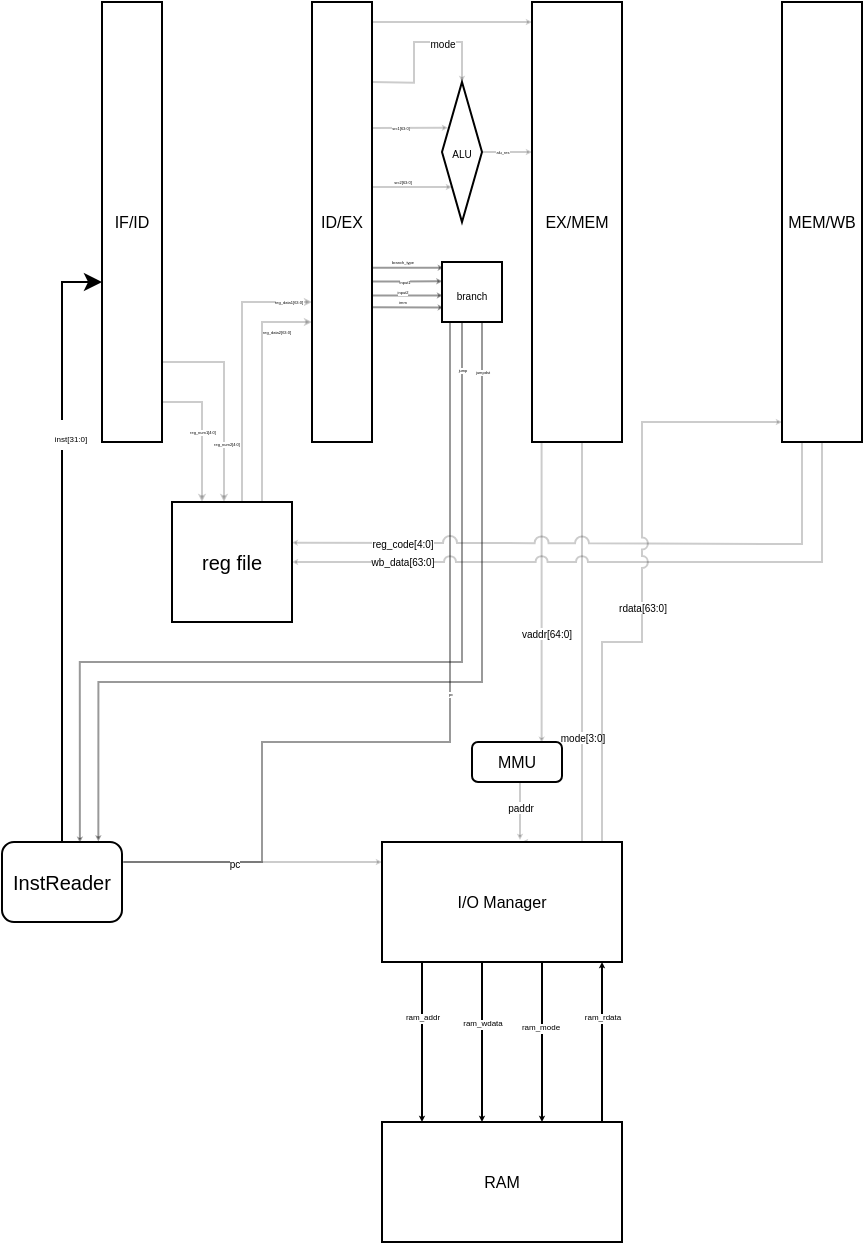 <mxfile version="10.9.7" type="github"><diagram id="Ys9plIMEWjF186C1SJvL" name="Page-1"><mxGraphModel dx="981" dy="501" grid="1" gridSize="10" guides="1" tooltips="1" connect="1" arrows="1" fold="1" page="1" pageScale="1" pageWidth="850" pageHeight="1100" math="0" shadow="0"><root><mxCell id="0"/><mxCell id="1" parent="0"/><mxCell id="R68iFmrZ4ruvfKdIdsfy-32" style="edgeStyle=orthogonalEdgeStyle;rounded=0;jumpStyle=arc;jumpSize=18;orthogonalLoop=1;jettySize=auto;html=1;shadow=0;startSize=6;fontSize=3;opacity=20;entryX=0.25;entryY=0;entryDx=0;entryDy=0;endSize=1;" parent="1" source="ZigvVun1-Oz8XMNLbB8I-3" target="R68iFmrZ4ruvfKdIdsfy-31" edge="1"><mxGeometry relative="1" as="geometry"><mxPoint x="140" y="514" as="targetPoint"/><Array as="points"><mxPoint x="140" y="460"/></Array></mxGeometry></mxCell><mxCell id="R68iFmrZ4ruvfKdIdsfy-70" value="reg_num1[4:0]" style="text;html=1;resizable=0;points=[];align=center;verticalAlign=middle;labelBackgroundColor=#ffffff;fontSize=2;" parent="R68iFmrZ4ruvfKdIdsfy-32" vertex="1" connectable="0"><mxGeometry x="-0.02" relative="1" as="geometry"><mxPoint as="offset"/></mxGeometry></mxCell><mxCell id="R68iFmrZ4ruvfKdIdsfy-34" style="edgeStyle=orthogonalEdgeStyle;rounded=0;jumpStyle=arc;jumpSize=18;orthogonalLoop=1;jettySize=auto;html=1;shadow=0;startSize=6;fontSize=3;opacity=20;strokeWidth=1;endSize=1;" parent="1" source="ZigvVun1-Oz8XMNLbB8I-3" target="R68iFmrZ4ruvfKdIdsfy-31" edge="1"><mxGeometry relative="1" as="geometry"><mxPoint x="151" y="519" as="targetPoint"/><Array as="points"><mxPoint x="151" y="440"/></Array></mxGeometry></mxCell><mxCell id="R68iFmrZ4ruvfKdIdsfy-71" value="reg_num2[4:0]" style="text;html=1;resizable=0;points=[];align=center;verticalAlign=middle;labelBackgroundColor=#ffffff;fontSize=2;" parent="R68iFmrZ4ruvfKdIdsfy-34" vertex="1" connectable="0"><mxGeometry x="0.427" y="1" relative="1" as="geometry"><mxPoint as="offset"/></mxGeometry></mxCell><mxCell id="ZigvVun1-Oz8XMNLbB8I-3" value="IF/ID" style="rounded=0;whiteSpace=wrap;html=1;fontSize=8;" parent="1" vertex="1"><mxGeometry x="90" y="260" width="30" height="220" as="geometry"/></mxCell><mxCell id="R68iFmrZ4ruvfKdIdsfy-39" style="edgeStyle=orthogonalEdgeStyle;rounded=0;jumpStyle=arc;jumpSize=18;orthogonalLoop=1;jettySize=auto;html=1;entryX=0.15;entryY=0.327;entryDx=0;entryDy=0;entryPerimeter=0;shadow=0;startSize=0;endSize=0;strokeWidth=1;fontSize=3;opacity=20;endArrow=classic;endFill=1;" parent="1" target="R68iFmrZ4ruvfKdIdsfy-37" edge="1"><mxGeometry relative="1" as="geometry"><Array as="points"><mxPoint x="240" y="323"/><mxPoint x="240" y="323"/></Array><mxPoint x="225" y="323" as="sourcePoint"/></mxGeometry></mxCell><mxCell id="R68iFmrZ4ruvfKdIdsfy-68" value="src1[63:0]" style="text;html=1;resizable=0;points=[];align=center;verticalAlign=middle;labelBackgroundColor=#ffffff;fontSize=2;" parent="R68iFmrZ4ruvfKdIdsfy-39" vertex="1" connectable="0"><mxGeometry x="-0.207" y="-1" relative="1" as="geometry"><mxPoint x="-1" y="-1" as="offset"/></mxGeometry></mxCell><mxCell id="R68iFmrZ4ruvfKdIdsfy-40" style="edgeStyle=orthogonalEdgeStyle;rounded=0;jumpStyle=arc;jumpSize=18;orthogonalLoop=1;jettySize=auto;html=1;entryX=0;entryY=1;entryDx=0;entryDy=0;shadow=0;startSize=6;endSize=0;strokeWidth=1;fontSize=3;opacity=20;" parent="1" target="R68iFmrZ4ruvfKdIdsfy-37" edge="1"><mxGeometry relative="1" as="geometry"><Array as="points"><mxPoint x="245" y="352"/></Array><mxPoint x="225" y="352.444" as="sourcePoint"/></mxGeometry></mxCell><mxCell id="R68iFmrZ4ruvfKdIdsfy-69" value="src2[63:0]" style="text;html=1;resizable=0;points=[];align=center;verticalAlign=middle;labelBackgroundColor=#ffffff;fontSize=2;" parent="R68iFmrZ4ruvfKdIdsfy-40" vertex="1" connectable="0"><mxGeometry x="0.005" y="-5" relative="1" as="geometry"><mxPoint x="-5.5" y="-7.5" as="offset"/></mxGeometry></mxCell><mxCell id="R68iFmrZ4ruvfKdIdsfy-54" style="edgeStyle=orthogonalEdgeStyle;rounded=0;jumpStyle=arc;jumpSize=18;orthogonalLoop=1;jettySize=auto;html=1;entryX=0.5;entryY=0;entryDx=0;entryDy=0;shadow=0;startSize=6;endSize=0;strokeWidth=1;fontSize=5;opacity=20;" parent="1" target="R68iFmrZ4ruvfKdIdsfy-37" edge="1"><mxGeometry relative="1" as="geometry"><mxPoint x="225" y="299.944" as="sourcePoint"/></mxGeometry></mxCell><mxCell id="R68iFmrZ4ruvfKdIdsfy-67" value="mode" style="text;html=1;resizable=0;points=[];align=center;verticalAlign=middle;labelBackgroundColor=#ffffff;fontSize=5;" parent="R68iFmrZ4ruvfKdIdsfy-54" vertex="1" connectable="0"><mxGeometry x="0.118" relative="1" as="geometry"><mxPoint x="7.5" as="offset"/></mxGeometry></mxCell><mxCell id="R68iFmrZ4ruvfKdIdsfy-55" style="edgeStyle=orthogonalEdgeStyle;rounded=0;jumpStyle=arc;jumpSize=18;orthogonalLoop=1;jettySize=auto;html=1;shadow=0;startSize=6;endSize=0;strokeWidth=1;fontSize=5;opacity=20;" parent="1" source="ZigvVun1-Oz8XMNLbB8I-7" target="ZigvVun1-Oz8XMNLbB8I-8" edge="1"><mxGeometry relative="1" as="geometry"><Array as="points"><mxPoint x="260" y="270"/><mxPoint x="260" y="270"/></Array></mxGeometry></mxCell><mxCell id="3jL-bCs1GaXZ-DOKsFJh-5" style="edgeStyle=orthogonalEdgeStyle;rounded=0;orthogonalLoop=1;jettySize=auto;html=1;exitX=1.008;exitY=0.604;exitDx=0;exitDy=0;entryX=0.031;entryY=0.095;entryDx=0;entryDy=0;entryPerimeter=0;exitPerimeter=0;endSize=0;startSize=0;comic=0;strokeColor=#000000;opacity=40;" edge="1" parent="1" source="ZigvVun1-Oz8XMNLbB8I-7" target="3jL-bCs1GaXZ-DOKsFJh-4"><mxGeometry relative="1" as="geometry"><Array as="points"/></mxGeometry></mxCell><mxCell id="3jL-bCs1GaXZ-DOKsFJh-6" value="&lt;span style=&quot;font-size: 2px;&quot;&gt;branch_type&lt;/span&gt;" style="text;html=1;resizable=0;points=[];align=center;verticalAlign=middle;labelBackgroundColor=#ffffff;fontSize=2;" vertex="1" connectable="0" parent="3jL-bCs1GaXZ-DOKsFJh-5"><mxGeometry x="-0.226" relative="1" as="geometry"><mxPoint x="1" y="-3" as="offset"/></mxGeometry></mxCell><mxCell id="3jL-bCs1GaXZ-DOKsFJh-7" value="" style="edgeStyle=orthogonalEdgeStyle;rounded=0;comic=0;orthogonalLoop=1;jettySize=auto;html=1;startSize=0;endSize=0;strokeColor=#000000;fontSize=2;entryX=0.007;entryY=0.322;entryDx=0;entryDy=0;entryPerimeter=0;exitX=0.993;exitY=0.635;exitDx=0;exitDy=0;exitPerimeter=0;opacity=40;" edge="1" parent="1" source="ZigvVun1-Oz8XMNLbB8I-7" target="3jL-bCs1GaXZ-DOKsFJh-4"><mxGeometry relative="1" as="geometry"><Array as="points"><mxPoint x="240" y="400"/><mxPoint x="240" y="400"/></Array></mxGeometry></mxCell><mxCell id="3jL-bCs1GaXZ-DOKsFJh-8" value="input1" style="text;html=1;resizable=0;points=[];align=center;verticalAlign=middle;labelBackgroundColor=#ffffff;fontSize=2;" vertex="1" connectable="0" parent="3jL-bCs1GaXZ-DOKsFJh-7"><mxGeometry x="-0.356" relative="1" as="geometry"><mxPoint x="4" y="0.5" as="offset"/></mxGeometry></mxCell><mxCell id="3jL-bCs1GaXZ-DOKsFJh-9" style="edgeStyle=orthogonalEdgeStyle;rounded=0;comic=0;orthogonalLoop=1;jettySize=auto;html=1;entryX=0.018;entryY=0.564;entryDx=0;entryDy=0;entryPerimeter=0;startSize=0;endSize=0;strokeColor=#000000;fontSize=2;exitX=1.012;exitY=0.667;exitDx=0;exitDy=0;exitPerimeter=0;opacity=40;" edge="1" parent="1" source="ZigvVun1-Oz8XMNLbB8I-7" target="3jL-bCs1GaXZ-DOKsFJh-4"><mxGeometry relative="1" as="geometry"/></mxCell><mxCell id="3jL-bCs1GaXZ-DOKsFJh-10" value="input2" style="text;html=1;resizable=0;points=[];align=center;verticalAlign=middle;labelBackgroundColor=#ffffff;fontSize=2;" vertex="1" connectable="0" parent="3jL-bCs1GaXZ-DOKsFJh-9"><mxGeometry x="-0.287" y="1" relative="1" as="geometry"><mxPoint x="2" y="-0.5" as="offset"/></mxGeometry></mxCell><mxCell id="3jL-bCs1GaXZ-DOKsFJh-11" style="edgeStyle=orthogonalEdgeStyle;rounded=0;comic=0;orthogonalLoop=1;jettySize=auto;html=1;entryX=0.03;entryY=0.751;entryDx=0;entryDy=0;entryPerimeter=0;startSize=0;endSize=0;strokeColor=#000000;fontSize=2;exitX=1.008;exitY=0.694;exitDx=0;exitDy=0;exitPerimeter=0;opacity=40;" edge="1" parent="1" source="ZigvVun1-Oz8XMNLbB8I-7" target="3jL-bCs1GaXZ-DOKsFJh-4"><mxGeometry relative="1" as="geometry"/></mxCell><mxCell id="3jL-bCs1GaXZ-DOKsFJh-12" value="imm" style="text;html=1;resizable=0;points=[];align=center;verticalAlign=middle;labelBackgroundColor=#ffffff;fontSize=2;" vertex="1" connectable="0" parent="3jL-bCs1GaXZ-DOKsFJh-11"><mxGeometry x="-0.231" relative="1" as="geometry"><mxPoint x="1" y="-2.5" as="offset"/></mxGeometry></mxCell><mxCell id="3jL-bCs1GaXZ-DOKsFJh-13" style="edgeStyle=orthogonalEdgeStyle;rounded=0;comic=0;orthogonalLoop=1;jettySize=auto;html=1;startSize=0;endSize=0;strokeColor=#000000;fontSize=2;opacity=40;exitX=1;exitY=0.25;exitDx=0;exitDy=0;" edge="1" parent="1" source="3jL-bCs1GaXZ-DOKsFJh-1"><mxGeometry relative="1" as="geometry"><mxPoint x="264" y="420" as="targetPoint"/><Array as="points"><mxPoint x="170" y="690"/><mxPoint x="170" y="630"/><mxPoint x="264" y="630"/><mxPoint x="264" y="419"/></Array></mxGeometry></mxCell><mxCell id="3jL-bCs1GaXZ-DOKsFJh-14" value="pc" style="text;html=1;resizable=0;points=[];align=center;verticalAlign=middle;labelBackgroundColor=#ffffff;fontSize=2;" vertex="1" connectable="0" parent="3jL-bCs1GaXZ-DOKsFJh-13"><mxGeometry x="0.116" y="-5" relative="1" as="geometry"><mxPoint x="-5" y="-5" as="offset"/></mxGeometry></mxCell><mxCell id="ZigvVun1-Oz8XMNLbB8I-7" value="ID/EX" style="rounded=0;whiteSpace=wrap;html=1;fontSize=8;" parent="1" vertex="1"><mxGeometry x="195" y="260" width="30" height="220" as="geometry"/></mxCell><mxCell id="R68iFmrZ4ruvfKdIdsfy-41" style="edgeStyle=orthogonalEdgeStyle;rounded=0;jumpStyle=arc;jumpSize=18;orthogonalLoop=1;jettySize=auto;html=1;shadow=0;startSize=6;endSize=0;strokeWidth=1;fontSize=3;opacity=20;entryX=0.774;entryY=0.02;entryDx=0;entryDy=0;entryPerimeter=0;" parent="1" source="ZigvVun1-Oz8XMNLbB8I-8" target="R68iFmrZ4ruvfKdIdsfy-2" edge="1"><mxGeometry relative="1" as="geometry"><Array as="points"><mxPoint x="310" y="620"/></Array><mxPoint x="320" y="630" as="targetPoint"/></mxGeometry></mxCell><mxCell id="R68iFmrZ4ruvfKdIdsfy-61" value="vaddr[64:0]" style="text;html=1;resizable=0;points=[];align=center;verticalAlign=middle;labelBackgroundColor=#ffffff;fontSize=5;" parent="R68iFmrZ4ruvfKdIdsfy-41" vertex="1" connectable="0"><mxGeometry x="0.556" y="2" relative="1" as="geometry"><mxPoint x="-0.5" y="-22" as="offset"/></mxGeometry></mxCell><mxCell id="R68iFmrZ4ruvfKdIdsfy-53" style="edgeStyle=orthogonalEdgeStyle;rounded=0;jumpStyle=arc;jumpSize=18;orthogonalLoop=1;jettySize=auto;html=1;entryX=0.583;entryY=0;entryDx=0;entryDy=0;entryPerimeter=0;shadow=0;startSize=6;endSize=0;strokeWidth=1;fontSize=5;opacity=20;" parent="1" source="ZigvVun1-Oz8XMNLbB8I-8" target="R68iFmrZ4ruvfKdIdsfy-12" edge="1"><mxGeometry relative="1" as="geometry"><Array as="points"><mxPoint x="330" y="680"/></Array></mxGeometry></mxCell><mxCell id="R68iFmrZ4ruvfKdIdsfy-62" value="mode[3:0]" style="text;html=1;resizable=0;points=[];align=center;verticalAlign=middle;labelBackgroundColor=#ffffff;fontSize=5;" parent="R68iFmrZ4ruvfKdIdsfy-53" vertex="1" connectable="0"><mxGeometry x="0.178" y="1" relative="1" as="geometry"><mxPoint x="-1" y="11.5" as="offset"/></mxGeometry></mxCell><mxCell id="ZigvVun1-Oz8XMNLbB8I-8" value="EX/MEM" style="rounded=0;whiteSpace=wrap;html=1;fontSize=8;" parent="1" vertex="1"><mxGeometry x="305" y="260" width="45" height="220" as="geometry"/></mxCell><mxCell id="R68iFmrZ4ruvfKdIdsfy-56" style="edgeStyle=orthogonalEdgeStyle;rounded=0;jumpStyle=arc;jumpSize=7;orthogonalLoop=1;jettySize=auto;html=1;shadow=0;startSize=6;endSize=0;strokeWidth=1;fontSize=5;opacity=20;entryX=0.998;entryY=0.337;entryDx=0;entryDy=0;entryPerimeter=0;" parent="1" source="ZigvVun1-Oz8XMNLbB8I-9" target="R68iFmrZ4ruvfKdIdsfy-31" edge="1"><mxGeometry relative="1" as="geometry"><Array as="points"><mxPoint x="440" y="531"/><mxPoint x="200" y="531"/></Array></mxGeometry></mxCell><mxCell id="R68iFmrZ4ruvfKdIdsfy-65" value="reg_code[4:0]" style="text;html=1;resizable=0;points=[];align=center;verticalAlign=middle;labelBackgroundColor=#ffffff;fontSize=5;" parent="R68iFmrZ4ruvfKdIdsfy-56" vertex="1" connectable="0"><mxGeometry x="0.639" relative="1" as="geometry"><mxPoint y="-1" as="offset"/></mxGeometry></mxCell><mxCell id="R68iFmrZ4ruvfKdIdsfy-57" style="edgeStyle=orthogonalEdgeStyle;rounded=0;jumpStyle=arc;jumpSize=6;orthogonalLoop=1;jettySize=auto;html=1;entryX=1;entryY=0.5;entryDx=0;entryDy=0;shadow=0;startSize=6;endSize=0;strokeWidth=1;fontSize=5;opacity=20;" parent="1" source="ZigvVun1-Oz8XMNLbB8I-9" target="R68iFmrZ4ruvfKdIdsfy-31" edge="1"><mxGeometry relative="1" as="geometry"><Array as="points"><mxPoint x="450" y="540"/></Array></mxGeometry></mxCell><mxCell id="R68iFmrZ4ruvfKdIdsfy-66" value="wb_data[63:0]" style="text;html=1;resizable=0;points=[];align=center;verticalAlign=middle;labelBackgroundColor=#ffffff;fontSize=5;" parent="R68iFmrZ4ruvfKdIdsfy-57" vertex="1" connectable="0"><mxGeometry x="0.661" y="-1" relative="1" as="geometry"><mxPoint as="offset"/></mxGeometry></mxCell><mxCell id="ZigvVun1-Oz8XMNLbB8I-9" value="MEM/WB" style="rounded=0;whiteSpace=wrap;html=1;fontSize=8;" parent="1" vertex="1"><mxGeometry x="430" y="260" width="40" height="220" as="geometry"/></mxCell><mxCell id="R68iFmrZ4ruvfKdIdsfy-46" style="edgeStyle=orthogonalEdgeStyle;rounded=0;jumpStyle=arc;jumpSize=18;orthogonalLoop=1;jettySize=auto;html=1;shadow=0;startSize=6;endSize=0;strokeWidth=1;fontSize=3;opacity=20;" parent="1" source="R68iFmrZ4ruvfKdIdsfy-2" edge="1"><mxGeometry relative="1" as="geometry"><mxPoint x="299" y="679" as="targetPoint"/><Array as="points"><mxPoint x="299" y="670"/><mxPoint x="299" y="670"/></Array></mxGeometry></mxCell><mxCell id="R68iFmrZ4ruvfKdIdsfy-60" value="paddr" style="text;html=1;resizable=0;points=[];align=center;verticalAlign=middle;labelBackgroundColor=#ffffff;fontSize=5;" parent="R68iFmrZ4ruvfKdIdsfy-46" vertex="1" connectable="0"><mxGeometry x="-0.17" relative="1" as="geometry"><mxPoint as="offset"/></mxGeometry></mxCell><mxCell id="R68iFmrZ4ruvfKdIdsfy-2" value="MMU" style="rounded=1;whiteSpace=wrap;html=1;fontSize=8;" parent="1" vertex="1"><mxGeometry x="275" y="630" width="45" height="20" as="geometry"/></mxCell><mxCell id="R68iFmrZ4ruvfKdIdsfy-14" value="" style="edgeStyle=orthogonalEdgeStyle;rounded=0;orthogonalLoop=1;jettySize=auto;html=1;fontSize=8;jumpStyle=arc;endSize=0;" parent="1" source="R68iFmrZ4ruvfKdIdsfy-12" target="R68iFmrZ4ruvfKdIdsfy-13" edge="1"><mxGeometry relative="1" as="geometry"><Array as="points"><mxPoint x="280" y="790"/><mxPoint x="280" y="790"/></Array></mxGeometry></mxCell><mxCell id="R68iFmrZ4ruvfKdIdsfy-19" value="ram_wdata" style="text;html=1;resizable=0;points=[];align=center;verticalAlign=middle;labelBackgroundColor=#ffffff;fontSize=4;" parent="R68iFmrZ4ruvfKdIdsfy-14" vertex="1" connectable="0"><mxGeometry y="9" relative="1" as="geometry"><mxPoint x="-9" y="-9" as="offset"/></mxGeometry></mxCell><mxCell id="R68iFmrZ4ruvfKdIdsfy-17" value="" style="edgeStyle=orthogonalEdgeStyle;rounded=0;orthogonalLoop=1;jettySize=auto;html=1;fontSize=8;jumpStyle=arc;endSize=0;" parent="1" source="R68iFmrZ4ruvfKdIdsfy-12" target="R68iFmrZ4ruvfKdIdsfy-13" edge="1"><mxGeometry relative="1" as="geometry"><Array as="points"><mxPoint x="310" y="810"/><mxPoint x="310" y="810"/></Array></mxGeometry></mxCell><mxCell id="R68iFmrZ4ruvfKdIdsfy-20" value="ram_mode" style="text;html=1;resizable=0;points=[];align=center;verticalAlign=middle;labelBackgroundColor=#ffffff;fontSize=4;" parent="R68iFmrZ4ruvfKdIdsfy-17" vertex="1" connectable="0"><mxGeometry y="-7" relative="1" as="geometry"><mxPoint x="6" y="-7" as="offset"/></mxGeometry></mxCell><mxCell id="R68iFmrZ4ruvfKdIdsfy-48" style="edgeStyle=orthogonalEdgeStyle;rounded=0;jumpStyle=arc;jumpSize=6;orthogonalLoop=1;jettySize=auto;html=1;shadow=0;startSize=6;endSize=0;strokeWidth=1;fontSize=5;opacity=20;" parent="1" source="R68iFmrZ4ruvfKdIdsfy-12" edge="1"><mxGeometry relative="1" as="geometry"><mxPoint x="430" y="470" as="targetPoint"/><Array as="points"><mxPoint x="340" y="580"/><mxPoint x="360" y="580"/><mxPoint x="360" y="470"/></Array></mxGeometry></mxCell><mxCell id="R68iFmrZ4ruvfKdIdsfy-12" value="I/O Manager" style="rounded=0;whiteSpace=wrap;html=1;fontSize=8;" parent="1" vertex="1"><mxGeometry x="230" y="680" width="120" height="60" as="geometry"/></mxCell><mxCell id="R68iFmrZ4ruvfKdIdsfy-15" value="" style="edgeStyle=orthogonalEdgeStyle;rounded=0;orthogonalLoop=1;jettySize=auto;html=1;fontSize=8;jumpStyle=arc;endSize=0;" parent="1" source="R68iFmrZ4ruvfKdIdsfy-13" target="R68iFmrZ4ruvfKdIdsfy-12" edge="1"><mxGeometry relative="1" as="geometry"><Array as="points"><mxPoint x="340" y="810"/><mxPoint x="340" y="810"/></Array></mxGeometry></mxCell><mxCell id="R68iFmrZ4ruvfKdIdsfy-21" value="ram_rdata" style="text;html=1;resizable=0;points=[];align=center;verticalAlign=middle;labelBackgroundColor=#ffffff;fontSize=4;" parent="R68iFmrZ4ruvfKdIdsfy-15" vertex="1" connectable="0"><mxGeometry x="0.298" relative="1" as="geometry"><mxPoint as="offset"/></mxGeometry></mxCell><mxCell id="R68iFmrZ4ruvfKdIdsfy-13" value="RAM" style="rounded=0;whiteSpace=wrap;html=1;fontSize=8;" parent="1" vertex="1"><mxGeometry x="230" y="820" width="120" height="60" as="geometry"/></mxCell><mxCell id="R68iFmrZ4ruvfKdIdsfy-16" value="" style="edgeStyle=orthogonalEdgeStyle;rounded=0;orthogonalLoop=1;jettySize=auto;html=1;fontSize=8;endSize=0;" parent="1" source="R68iFmrZ4ruvfKdIdsfy-12" target="R68iFmrZ4ruvfKdIdsfy-13" edge="1"><mxGeometry relative="1" as="geometry"><Array as="points"><mxPoint x="250" y="810"/><mxPoint x="250" y="810"/></Array></mxGeometry></mxCell><mxCell id="R68iFmrZ4ruvfKdIdsfy-18" value="ram_addr" style="text;html=1;resizable=0;points=[];align=center;verticalAlign=middle;labelBackgroundColor=#ffffff;fontSize=4;" parent="R68iFmrZ4ruvfKdIdsfy-16" vertex="1" connectable="0"><mxGeometry y="-12" relative="1" as="geometry"><mxPoint x="12" y="-12" as="offset"/></mxGeometry></mxCell><mxCell id="R68iFmrZ4ruvfKdIdsfy-35" style="edgeStyle=orthogonalEdgeStyle;rounded=0;jumpStyle=arc;jumpSize=18;orthogonalLoop=1;jettySize=auto;html=1;shadow=0;startSize=6;fontSize=3;opacity=20;endSize=1;" parent="1" source="R68iFmrZ4ruvfKdIdsfy-31" edge="1"><mxGeometry relative="1" as="geometry"><mxPoint x="195" y="410" as="targetPoint"/><Array as="points"><mxPoint x="160" y="410"/><mxPoint x="195" y="410"/></Array></mxGeometry></mxCell><mxCell id="R68iFmrZ4ruvfKdIdsfy-72" value="reg_data1[63:0]" style="text;html=1;resizable=0;points=[];align=center;verticalAlign=middle;labelBackgroundColor=#ffffff;fontSize=2;" parent="R68iFmrZ4ruvfKdIdsfy-35" vertex="1" connectable="0"><mxGeometry x="0.517" y="-6" relative="1" as="geometry"><mxPoint x="20" y="-6" as="offset"/></mxGeometry></mxCell><mxCell id="R68iFmrZ4ruvfKdIdsfy-36" style="edgeStyle=orthogonalEdgeStyle;rounded=0;jumpStyle=arc;jumpSize=18;orthogonalLoop=1;jettySize=auto;html=1;shadow=0;startSize=6;fontSize=3;opacity=20;endSize=1;" parent="1" source="R68iFmrZ4ruvfKdIdsfy-31" edge="1"><mxGeometry relative="1" as="geometry"><mxPoint x="195" y="420" as="targetPoint"/><Array as="points"><mxPoint x="170" y="420"/><mxPoint x="195" y="420"/></Array></mxGeometry></mxCell><mxCell id="R68iFmrZ4ruvfKdIdsfy-73" value="reg_data2[63:0]" style="text;html=1;resizable=0;points=[];align=center;verticalAlign=middle;labelBackgroundColor=#ffffff;fontSize=2;" parent="R68iFmrZ4ruvfKdIdsfy-36" vertex="1" connectable="0"><mxGeometry x="0.599" y="-5" relative="1" as="geometry"><mxPoint x="5" as="offset"/></mxGeometry></mxCell><mxCell id="R68iFmrZ4ruvfKdIdsfy-52" style="edgeStyle=orthogonalEdgeStyle;rounded=0;jumpStyle=arc;jumpSize=18;orthogonalLoop=1;jettySize=auto;html=1;shadow=0;startSize=6;endSize=0;strokeWidth=1;fontSize=5;opacity=20;" parent="1" edge="1"><mxGeometry relative="1" as="geometry"><Array as="points"><mxPoint x="101" y="690"/><mxPoint x="229" y="690"/></Array><mxPoint x="101" y="690" as="sourcePoint"/><mxPoint x="230" y="690" as="targetPoint"/></mxGeometry></mxCell><mxCell id="R68iFmrZ4ruvfKdIdsfy-59" value="pc" style="text;html=1;resizable=0;points=[];align=center;verticalAlign=middle;labelBackgroundColor=#ffffff;fontSize=5;" parent="R68iFmrZ4ruvfKdIdsfy-52" vertex="1" connectable="0"><mxGeometry x="-0.152" relative="1" as="geometry"><mxPoint as="offset"/></mxGeometry></mxCell><mxCell id="R68iFmrZ4ruvfKdIdsfy-31" value="&lt;font size=&quot;1&quot;&gt;reg file&lt;/font&gt;" style="whiteSpace=wrap;html=1;aspect=fixed;fontSize=3;" parent="1" vertex="1"><mxGeometry x="125" y="510" width="60" height="60" as="geometry"/></mxCell><mxCell id="R68iFmrZ4ruvfKdIdsfy-38" style="edgeStyle=orthogonalEdgeStyle;rounded=0;jumpStyle=arc;jumpSize=18;orthogonalLoop=1;jettySize=auto;html=1;shadow=0;startSize=6;endSize=0;strokeWidth=1;fontSize=3;opacity=20;" parent="1" source="R68iFmrZ4ruvfKdIdsfy-37" edge="1"><mxGeometry relative="1" as="geometry"><mxPoint x="305" y="335" as="targetPoint"/><Array as="points"><mxPoint x="300" y="335"/><mxPoint x="300" y="335"/></Array></mxGeometry></mxCell><mxCell id="R68iFmrZ4ruvfKdIdsfy-74" value="alu_res" style="text;html=1;resizable=0;points=[];align=center;verticalAlign=middle;labelBackgroundColor=#ffffff;fontSize=2;" parent="R68iFmrZ4ruvfKdIdsfy-38" vertex="1" connectable="0"><mxGeometry x="0.602" y="11" relative="1" as="geometry"><mxPoint x="-10" y="11" as="offset"/></mxGeometry></mxCell><mxCell id="R68iFmrZ4ruvfKdIdsfy-37" value="ALU" style="rhombus;whiteSpace=wrap;html=1;fontSize=5;" parent="1" vertex="1"><mxGeometry x="260" y="300" width="20" height="70" as="geometry"/></mxCell><mxCell id="R68iFmrZ4ruvfKdIdsfy-64" value="rdata[63:0]" style="text;html=1;resizable=0;points=[];align=center;verticalAlign=middle;labelBackgroundColor=#ffffff;fontSize=5;" parent="1" vertex="1" connectable="0"><mxGeometry x="389.894" y="569.819" as="geometry"><mxPoint x="-30" y="-8" as="offset"/></mxGeometry></mxCell><mxCell id="3jL-bCs1GaXZ-DOKsFJh-2" style="edgeStyle=orthogonalEdgeStyle;rounded=0;orthogonalLoop=1;jettySize=auto;html=1;" edge="1" parent="1" source="3jL-bCs1GaXZ-DOKsFJh-1" target="ZigvVun1-Oz8XMNLbB8I-3"><mxGeometry relative="1" as="geometry"><Array as="points"><mxPoint x="70" y="400"/></Array></mxGeometry></mxCell><mxCell id="3jL-bCs1GaXZ-DOKsFJh-3" value="&lt;font style=&quot;font-size: 4px&quot;&gt;inst[31:0]&lt;/font&gt;" style="text;html=1;resizable=0;points=[];align=center;verticalAlign=middle;labelBackgroundColor=#ffffff;" vertex="1" connectable="0" parent="3jL-bCs1GaXZ-DOKsFJh-2"><mxGeometry x="0.36" y="-4" relative="1" as="geometry"><mxPoint as="offset"/></mxGeometry></mxCell><mxCell id="3jL-bCs1GaXZ-DOKsFJh-1" value="&lt;font size=&quot;1&quot;&gt;InstReader&lt;/font&gt;" style="rounded=1;whiteSpace=wrap;html=1;" vertex="1" parent="1"><mxGeometry x="40" y="680" width="60" height="40" as="geometry"/></mxCell><mxCell id="3jL-bCs1GaXZ-DOKsFJh-16" style="edgeStyle=orthogonalEdgeStyle;rounded=0;comic=0;orthogonalLoop=1;jettySize=auto;html=1;entryX=0.649;entryY=0.01;entryDx=0;entryDy=0;entryPerimeter=0;startSize=0;endSize=0;strokeColor=#000000;fontSize=2;opacity=40;" edge="1" parent="1" source="3jL-bCs1GaXZ-DOKsFJh-4" target="3jL-bCs1GaXZ-DOKsFJh-1"><mxGeometry relative="1" as="geometry"><Array as="points"><mxPoint x="270" y="590"/><mxPoint x="79" y="590"/></Array></mxGeometry></mxCell><mxCell id="3jL-bCs1GaXZ-DOKsFJh-18" value="jump" style="text;html=1;resizable=0;points=[];align=center;verticalAlign=middle;labelBackgroundColor=#ffffff;fontSize=2;" vertex="1" connectable="0" parent="3jL-bCs1GaXZ-DOKsFJh-16"><mxGeometry x="-0.896" relative="1" as="geometry"><mxPoint as="offset"/></mxGeometry></mxCell><mxCell id="3jL-bCs1GaXZ-DOKsFJh-17" style="edgeStyle=orthogonalEdgeStyle;rounded=0;comic=0;orthogonalLoop=1;jettySize=auto;html=1;entryX=0.803;entryY=-0.007;entryDx=0;entryDy=0;entryPerimeter=0;startSize=0;endSize=0;strokeColor=#000000;fontSize=2;opacity=40;" edge="1" parent="1" source="3jL-bCs1GaXZ-DOKsFJh-4" target="3jL-bCs1GaXZ-DOKsFJh-1"><mxGeometry relative="1" as="geometry"><Array as="points"><mxPoint x="280" y="600"/><mxPoint x="88" y="600"/></Array></mxGeometry></mxCell><mxCell id="3jL-bCs1GaXZ-DOKsFJh-19" value="jumpdst" style="text;html=1;resizable=0;points=[];align=center;verticalAlign=middle;labelBackgroundColor=#ffffff;fontSize=2;" vertex="1" connectable="0" parent="3jL-bCs1GaXZ-DOKsFJh-17"><mxGeometry x="-0.892" relative="1" as="geometry"><mxPoint as="offset"/></mxGeometry></mxCell><mxCell id="3jL-bCs1GaXZ-DOKsFJh-4" value="&lt;font style=&quot;font-size: 5px&quot;&gt;branch&lt;/font&gt;" style="whiteSpace=wrap;html=1;aspect=fixed;" vertex="1" parent="1"><mxGeometry x="260" y="390" width="30" height="30" as="geometry"/></mxCell></root></mxGraphModel></diagram></mxfile>